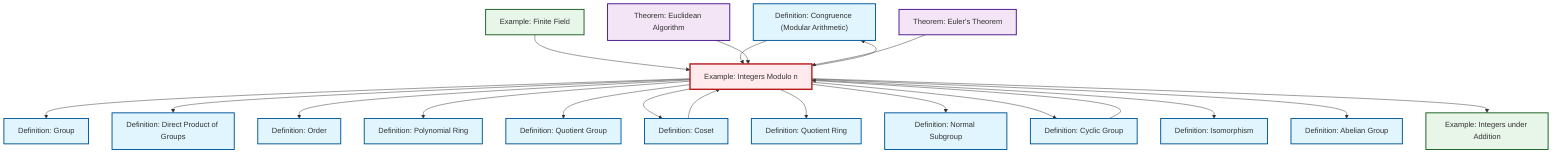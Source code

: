graph TD
    classDef definition fill:#e1f5fe,stroke:#01579b,stroke-width:2px
    classDef theorem fill:#f3e5f5,stroke:#4a148c,stroke-width:2px
    classDef axiom fill:#fff3e0,stroke:#e65100,stroke-width:2px
    classDef example fill:#e8f5e9,stroke:#1b5e20,stroke-width:2px
    classDef current fill:#ffebee,stroke:#b71c1c,stroke-width:3px
    ex-integers-addition["Example: Integers under Addition"]:::example
    def-congruence["Definition: Congruence (Modular Arithmetic)"]:::definition
    def-coset["Definition: Coset"]:::definition
    def-abelian-group["Definition: Abelian Group"]:::definition
    def-normal-subgroup["Definition: Normal Subgroup"]:::definition
    def-direct-product["Definition: Direct Product of Groups"]:::definition
    def-isomorphism["Definition: Isomorphism"]:::definition
    def-group["Definition: Group"]:::definition
    ex-finite-field["Example: Finite Field"]:::example
    thm-euclidean-algorithm["Theorem: Euclidean Algorithm"]:::theorem
    ex-quotient-integers-mod-n["Example: Integers Modulo n"]:::example
    def-cyclic-group["Definition: Cyclic Group"]:::definition
    def-order["Definition: Order"]:::definition
    def-quotient-ring["Definition: Quotient Ring"]:::definition
    def-quotient-group["Definition: Quotient Group"]:::definition
    def-polynomial-ring["Definition: Polynomial Ring"]:::definition
    thm-euler["Theorem: Euler's Theorem"]:::theorem
    ex-finite-field --> ex-quotient-integers-mod-n
    ex-quotient-integers-mod-n --> def-congruence
    ex-quotient-integers-mod-n --> def-group
    ex-quotient-integers-mod-n --> def-direct-product
    ex-quotient-integers-mod-n --> def-order
    ex-quotient-integers-mod-n --> def-polynomial-ring
    def-congruence --> ex-quotient-integers-mod-n
    thm-euclidean-algorithm --> ex-quotient-integers-mod-n
    def-cyclic-group --> ex-quotient-integers-mod-n
    def-coset --> ex-quotient-integers-mod-n
    ex-quotient-integers-mod-n --> def-quotient-group
    ex-quotient-integers-mod-n --> def-coset
    ex-quotient-integers-mod-n --> def-quotient-ring
    ex-quotient-integers-mod-n --> def-normal-subgroup
    ex-quotient-integers-mod-n --> def-cyclic-group
    ex-quotient-integers-mod-n --> def-isomorphism
    thm-euler --> ex-quotient-integers-mod-n
    ex-quotient-integers-mod-n --> def-abelian-group
    ex-quotient-integers-mod-n --> ex-integers-addition
    class ex-quotient-integers-mod-n current